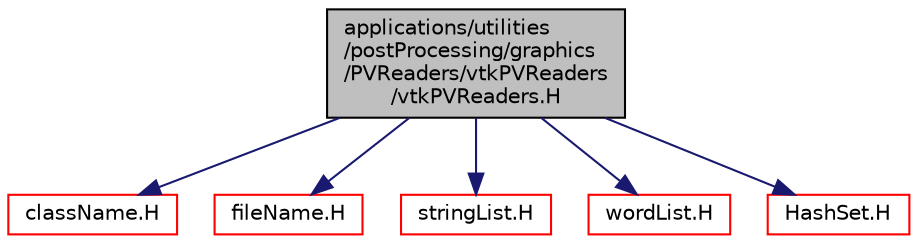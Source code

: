 digraph "applications/utilities/postProcessing/graphics/PVReaders/vtkPVReaders/vtkPVReaders.H"
{
  bgcolor="transparent";
  edge [fontname="Helvetica",fontsize="10",labelfontname="Helvetica",labelfontsize="10"];
  node [fontname="Helvetica",fontsize="10",shape=record];
  Node0 [label="applications/utilities\l/postProcessing/graphics\l/PVReaders/vtkPVReaders\l/vtkPVReaders.H",height=0.2,width=0.4,color="black", fillcolor="grey75", style="filled", fontcolor="black"];
  Node0 -> Node1 [color="midnightblue",fontsize="10",style="solid",fontname="Helvetica"];
  Node1 [label="className.H",height=0.2,width=0.4,color="red",URL="$a10052.html",tooltip="Macro definitions for declaring ClassName(), NamespaceName(), etc. "];
  Node0 -> Node26 [color="midnightblue",fontsize="10",style="solid",fontname="Helvetica"];
  Node26 [label="fileName.H",height=0.2,width=0.4,color="red",URL="$a13436.html"];
  Node0 -> Node28 [color="midnightblue",fontsize="10",style="solid",fontname="Helvetica"];
  Node28 [label="stringList.H",height=0.2,width=0.4,color="red",URL="$a13466.html"];
  Node0 -> Node66 [color="midnightblue",fontsize="10",style="solid",fontname="Helvetica"];
  Node66 [label="wordList.H",height=0.2,width=0.4,color="red",URL="$a13475.html"];
  Node0 -> Node67 [color="midnightblue",fontsize="10",style="solid",fontname="Helvetica"];
  Node67 [label="HashSet.H",height=0.2,width=0.4,color="red",URL="$a09173.html"];
}
